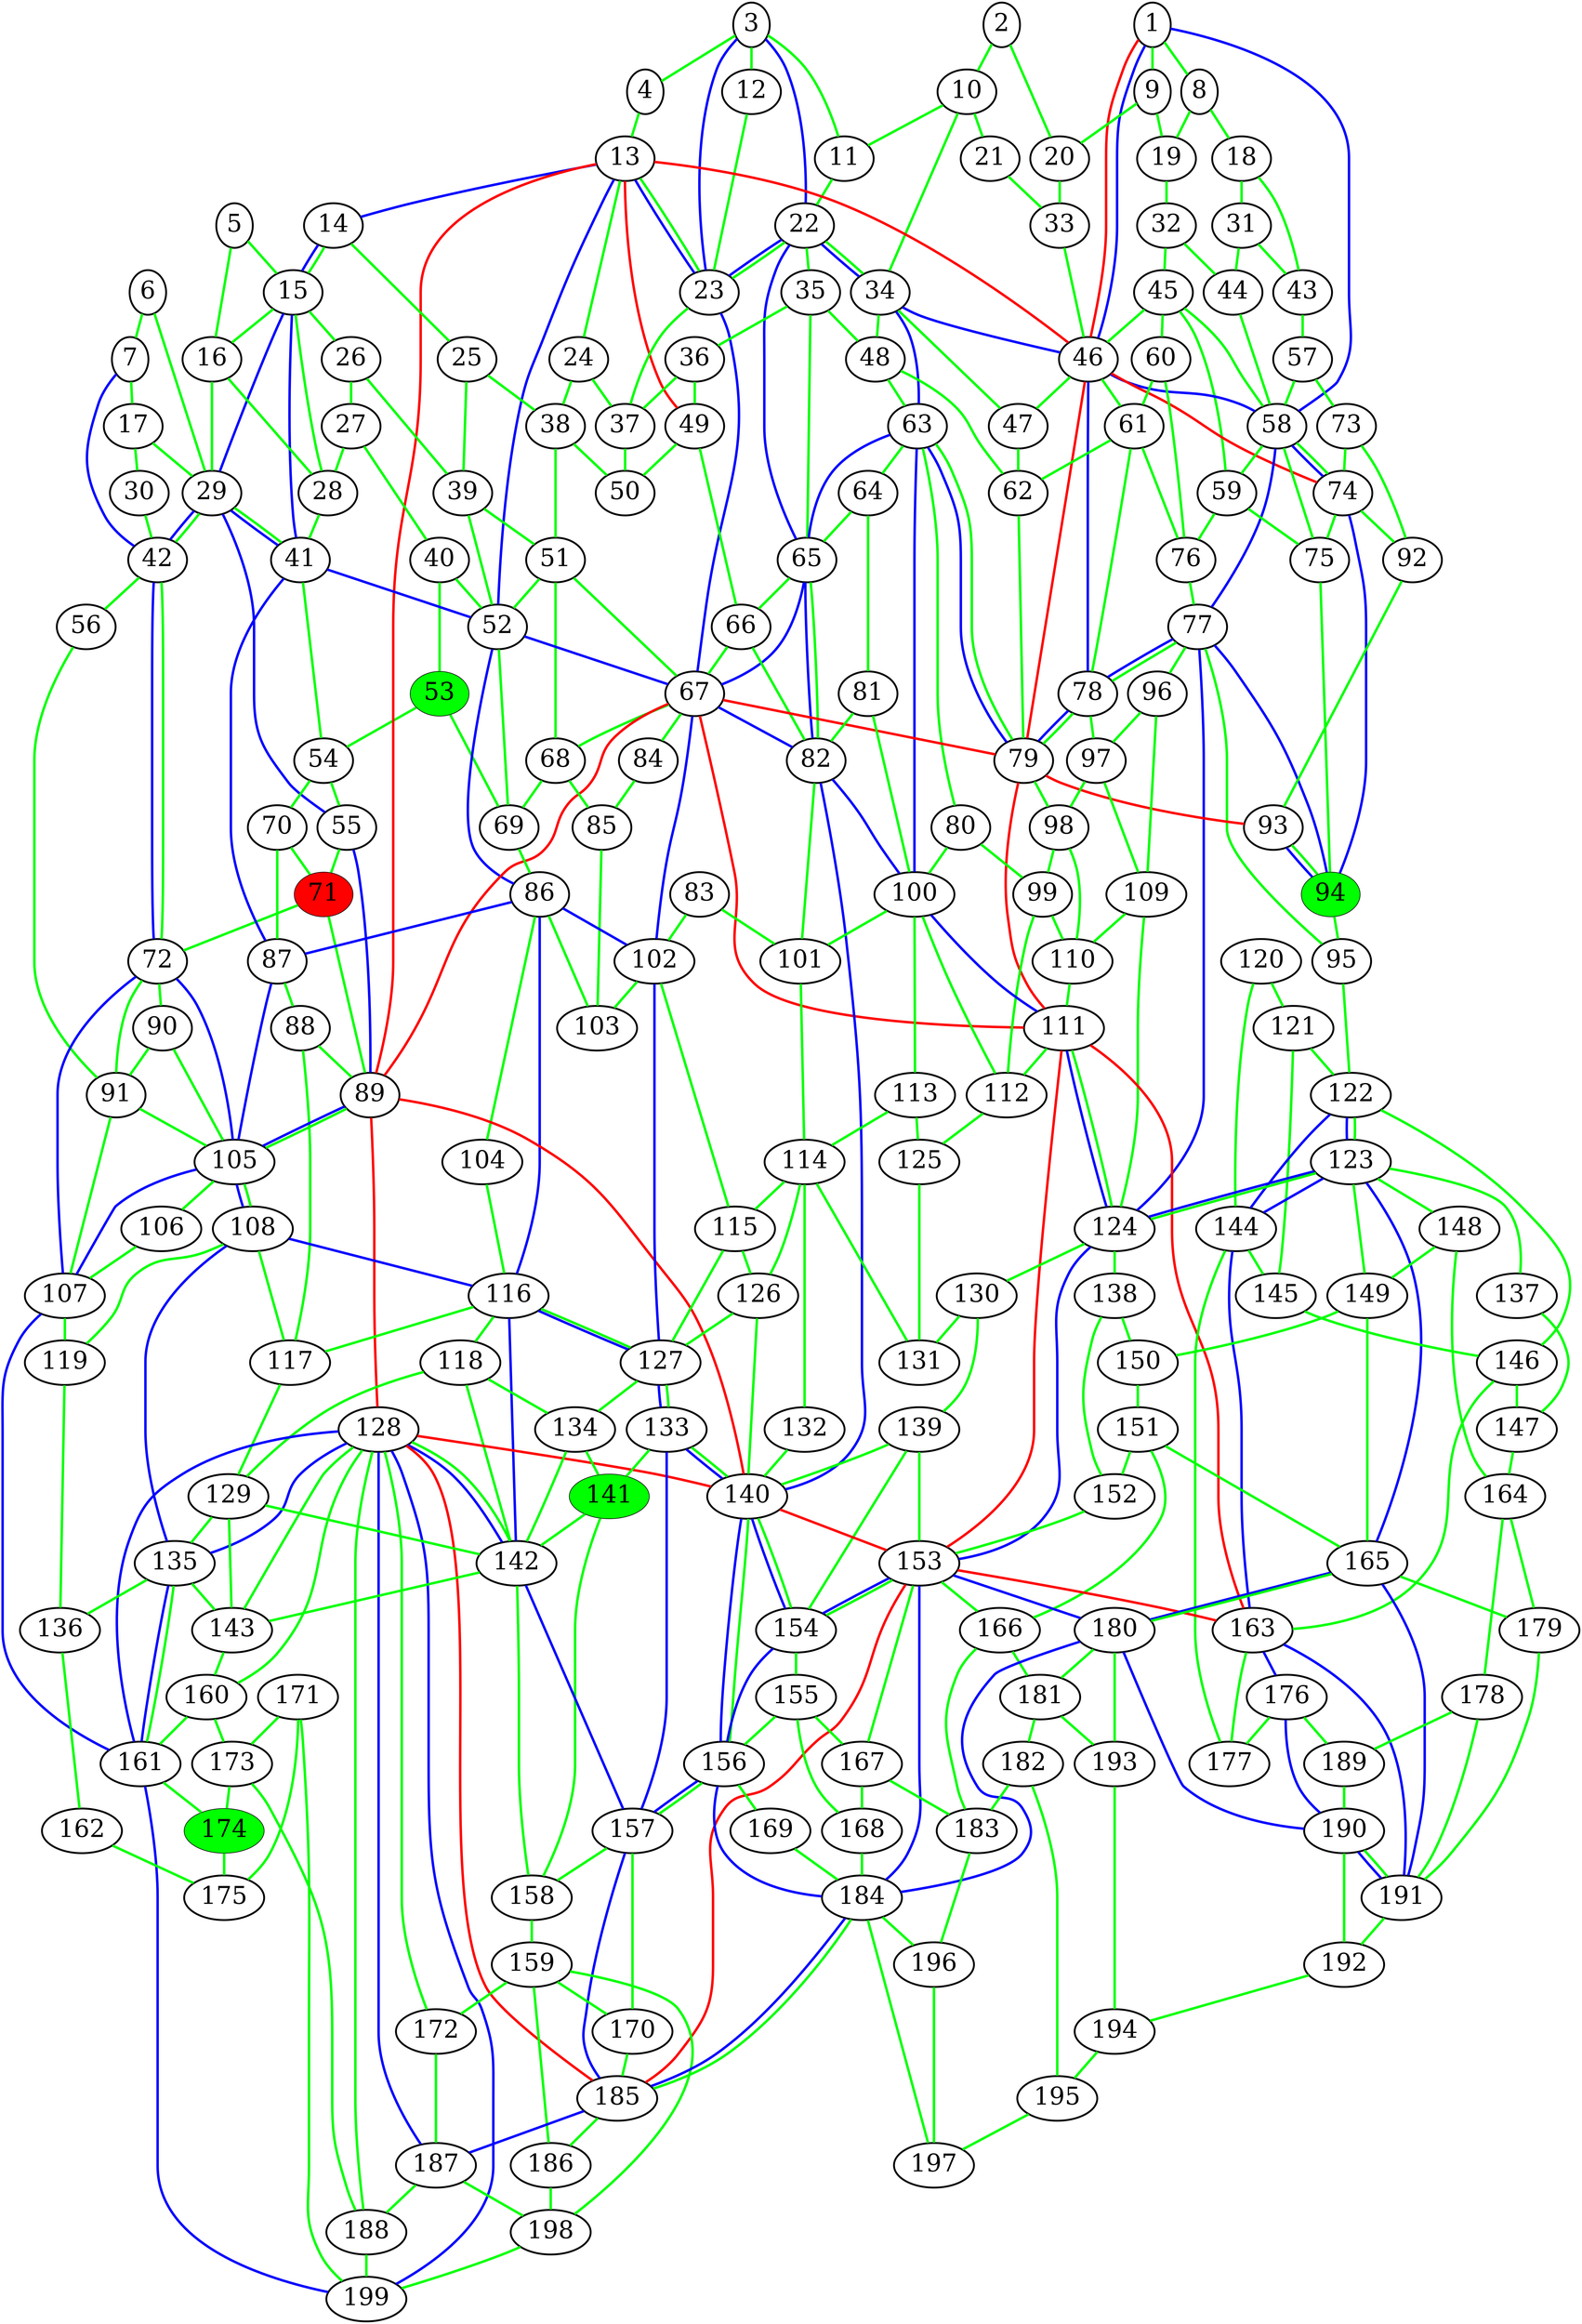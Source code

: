 graph london_graph {
71 [fillcolor=red, fontsize=40, pendwidth=3, style=filled];
53 [fillcolor=green, fontsize=40, pendwidth=3, style=filled];
141 [fillcolor=green, fontsize=40, pendwidth=3, style=filled];
94 [fillcolor=green, fontsize=40, pendwidth=3, style=filled];
174 [fillcolor=green, fontsize=40, pendwidth=3, style=filled];
1 [fontsize=40, penwidth=3];
2 [fontsize=40, penwidth=3];
3 [fontsize=40, penwidth=3];
4 [fontsize=40, penwidth=3];
5 [fontsize=40, penwidth=3];
6 [fontsize=40, penwidth=3];
7 [fontsize=40, penwidth=3];
8 [fontsize=40, penwidth=3];
9 [fontsize=40, penwidth=3];
10 [fontsize=40, penwidth=3];
11 [fontsize=40, penwidth=3];
12 [fontsize=40, penwidth=3];
13 [fontsize=40, penwidth=3];
14 [fontsize=40, penwidth=3];
15 [fontsize=40, penwidth=3];
16 [fontsize=40, penwidth=3];
17 [fontsize=40, penwidth=3];
18 [fontsize=40, penwidth=3];
19 [fontsize=40, penwidth=3];
20 [fontsize=40, penwidth=3];
21 [fontsize=40, penwidth=3];
22 [fontsize=40, penwidth=3];
23 [fontsize=40, penwidth=3];
24 [fontsize=40, penwidth=3];
25 [fontsize=40, penwidth=3];
26 [fontsize=40, penwidth=3];
27 [fontsize=40, penwidth=3];
28 [fontsize=40, penwidth=3];
29 [fontsize=40, penwidth=3];
30 [fontsize=40, penwidth=3];
31 [fontsize=40, penwidth=3];
32 [fontsize=40, penwidth=3];
33 [fontsize=40, penwidth=3];
34 [fontsize=40, penwidth=3];
35 [fontsize=40, penwidth=3];
36 [fontsize=40, penwidth=3];
37 [fontsize=40, penwidth=3];
38 [fontsize=40, penwidth=3];
39 [fontsize=40, penwidth=3];
40 [fontsize=40, penwidth=3];
41 [fontsize=40, penwidth=3];
42 [fontsize=40, penwidth=3];
43 [fontsize=40, penwidth=3];
44 [fontsize=40, penwidth=3];
45 [fontsize=40, penwidth=3];
46 [fontsize=40, penwidth=3];
47 [fontsize=40, penwidth=3];
48 [fontsize=40, penwidth=3];
49 [fontsize=40, penwidth=3];
50 [fontsize=40, penwidth=3];
51 [fontsize=40, penwidth=3];
52 [fontsize=40, penwidth=3];
54 [fontsize=40, penwidth=3];
55 [fontsize=40, penwidth=3];
56 [fontsize=40, penwidth=3];
57 [fontsize=40, penwidth=3];
58 [fontsize=40, penwidth=3];
59 [fontsize=40, penwidth=3];
60 [fontsize=40, penwidth=3];
61 [fontsize=40, penwidth=3];
62 [fontsize=40, penwidth=3];
63 [fontsize=40, penwidth=3];
64 [fontsize=40, penwidth=3];
65 [fontsize=40, penwidth=3];
66 [fontsize=40, penwidth=3];
67 [fontsize=40, penwidth=3];
68 [fontsize=40, penwidth=3];
69 [fontsize=40, penwidth=3];
70 [fontsize=40, penwidth=3];
72 [fontsize=40, penwidth=3];
73 [fontsize=40, penwidth=3];
74 [fontsize=40, penwidth=3];
75 [fontsize=40, penwidth=3];
76 [fontsize=40, penwidth=3];
77 [fontsize=40, penwidth=3];
78 [fontsize=40, penwidth=3];
79 [fontsize=40, penwidth=3];
80 [fontsize=40, penwidth=3];
81 [fontsize=40, penwidth=3];
82 [fontsize=40, penwidth=3];
83 [fontsize=40, penwidth=3];
84 [fontsize=40, penwidth=3];
85 [fontsize=40, penwidth=3];
86 [fontsize=40, penwidth=3];
87 [fontsize=40, penwidth=3];
88 [fontsize=40, penwidth=3];
89 [fontsize=40, penwidth=3];
90 [fontsize=40, penwidth=3];
91 [fontsize=40, penwidth=3];
92 [fontsize=40, penwidth=3];
93 [fontsize=40, penwidth=3];
95 [fontsize=40, penwidth=3];
96 [fontsize=40, penwidth=3];
97 [fontsize=40, penwidth=3];
98 [fontsize=40, penwidth=3];
99 [fontsize=40, penwidth=3];
100 [fontsize=40, penwidth=3];
101 [fontsize=40, penwidth=3];
102 [fontsize=40, penwidth=3];
103 [fontsize=40, penwidth=3];
104 [fontsize=40, penwidth=3];
105 [fontsize=40, penwidth=3];
106 [fontsize=40, penwidth=3];
107 [fontsize=40, penwidth=3];
108 [fontsize=40, penwidth=3];
109 [fontsize=40, penwidth=3];
110 [fontsize=40, penwidth=3];
111 [fontsize=40, penwidth=3];
112 [fontsize=40, penwidth=3];
113 [fontsize=40, penwidth=3];
114 [fontsize=40, penwidth=3];
115 [fontsize=40, penwidth=3];
116 [fontsize=40, penwidth=3];
117 [fontsize=40, penwidth=3];
118 [fontsize=40, penwidth=3];
119 [fontsize=40, penwidth=3];
120 [fontsize=40, penwidth=3];
121 [fontsize=40, penwidth=3];
122 [fontsize=40, penwidth=3];
123 [fontsize=40, penwidth=3];
124 [fontsize=40, penwidth=3];
125 [fontsize=40, penwidth=3];
126 [fontsize=40, penwidth=3];
127 [fontsize=40, penwidth=3];
128 [fontsize=40, penwidth=3];
129 [fontsize=40, penwidth=3];
130 [fontsize=40, penwidth=3];
131 [fontsize=40, penwidth=3];
132 [fontsize=40, penwidth=3];
133 [fontsize=40, penwidth=3];
134 [fontsize=40, penwidth=3];
135 [fontsize=40, penwidth=3];
136 [fontsize=40, penwidth=3];
137 [fontsize=40, penwidth=3];
138 [fontsize=40, penwidth=3];
139 [fontsize=40, penwidth=3];
140 [fontsize=40, penwidth=3];
142 [fontsize=40, penwidth=3];
143 [fontsize=40, penwidth=3];
144 [fontsize=40, penwidth=3];
145 [fontsize=40, penwidth=3];
146 [fontsize=40, penwidth=3];
147 [fontsize=40, penwidth=3];
148 [fontsize=40, penwidth=3];
149 [fontsize=40, penwidth=3];
150 [fontsize=40, penwidth=3];
151 [fontsize=40, penwidth=3];
152 [fontsize=40, penwidth=3];
153 [fontsize=40, penwidth=3];
154 [fontsize=40, penwidth=3];
155 [fontsize=40, penwidth=3];
156 [fontsize=40, penwidth=3];
157 [fontsize=40, penwidth=3];
158 [fontsize=40, penwidth=3];
159 [fontsize=40, penwidth=3];
160 [fontsize=40, penwidth=3];
161 [fontsize=40, penwidth=3];
162 [fontsize=40, penwidth=3];
163 [fontsize=40, penwidth=3];
164 [fontsize=40, penwidth=3];
165 [fontsize=40, penwidth=3];
166 [fontsize=40, penwidth=3];
167 [fontsize=40, penwidth=3];
168 [fontsize=40, penwidth=3];
169 [fontsize=40, penwidth=3];
170 [fontsize=40, penwidth=3];
171 [fontsize=40, penwidth=3];
172 [fontsize=40, penwidth=3];
173 [fontsize=40, penwidth=3];
175 [fontsize=40, penwidth=3];
176 [fontsize=40, penwidth=3];
177 [fontsize=40, penwidth=3];
178 [fontsize=40, penwidth=3];
179 [fontsize=40, penwidth=3];
180 [fontsize=40, penwidth=3];
181 [fontsize=40, penwidth=3];
182 [fontsize=40, penwidth=3];
183 [fontsize=40, penwidth=3];
184 [fontsize=40, penwidth=3];
185 [fontsize=40, penwidth=3];
186 [fontsize=40, penwidth=3];
187 [fontsize=40, penwidth=3];
188 [fontsize=40, penwidth=3];
189 [fontsize=40, penwidth=3];
190 [fontsize=40, penwidth=3];
191 [fontsize=40, penwidth=3];
192 [fontsize=40, penwidth=3];
193 [fontsize=40, penwidth=3];
194 [fontsize=40, penwidth=3];
195 [fontsize=40, penwidth=3];
196 [fontsize=40, penwidth=3];
197 [fontsize=40, penwidth=3];
198 [fontsize=40, penwidth=3];
199 [fontsize=40, penwidth=3];
1 -- 46  [color=red, penwidth=4];
13 -- 46  [color=red, penwidth=4];
13 -- 49  [color=red, penwidth=4];
13 -- 89  [color=red, penwidth=4];
46 -- 74  [color=red, penwidth=4];
46 -- 79  [color=red, penwidth=4];
67 -- 79  [color=red, penwidth=4];
67 -- 89  [color=red, penwidth=4];
67 -- 111  [color=red, penwidth=4];
79 -- 93  [color=red, penwidth=4];
79 -- 111  [color=red, penwidth=4];
89 -- 128  [color=red, penwidth=4];
89 -- 140  [color=red, penwidth=4];
111 -- 153  [color=red, penwidth=4];
111 -- 163  [color=red, penwidth=4];
128 -- 140  [color=red, penwidth=4];
128 -- 185  [color=red, penwidth=4];
140 -- 153  [color=red, penwidth=4];
153 -- 163  [color=red, penwidth=4];
153 -- 185  [color=red, penwidth=4];
1 -- 46  [color=blue, penwidth=4];
1 -- 58  [color=blue, penwidth=4];
3 -- 22  [color=blue, penwidth=4];
3 -- 23  [color=blue, penwidth=4];
7 -- 42  [color=blue, penwidth=4];
13 -- 14  [color=blue, penwidth=4];
13 -- 23  [color=blue, penwidth=4];
13 -- 52  [color=blue, penwidth=4];
14 -- 15  [color=blue, penwidth=4];
15 -- 29  [color=blue, penwidth=4];
15 -- 41  [color=blue, penwidth=4];
22 -- 23  [color=blue, penwidth=4];
22 -- 34  [color=blue, penwidth=4];
22 -- 65  [color=blue, penwidth=4];
23 -- 67  [color=blue, penwidth=4];
29 -- 41  [color=blue, penwidth=4];
29 -- 42  [color=blue, penwidth=4];
29 -- 55  [color=blue, penwidth=4];
34 -- 46  [color=blue, penwidth=4];
34 -- 63  [color=blue, penwidth=4];
41 -- 52  [color=blue, penwidth=4];
41 -- 87  [color=blue, penwidth=4];
42 -- 72  [color=blue, penwidth=4];
46 -- 58  [color=blue, penwidth=4];
46 -- 78  [color=blue, penwidth=4];
52 -- 67  [color=blue, penwidth=4];
52 -- 86  [color=blue, penwidth=4];
55 -- 89  [color=blue, penwidth=4];
58 -- 74  [color=blue, penwidth=4];
58 -- 77  [color=blue, penwidth=4];
63 -- 65  [color=blue, penwidth=4];
63 -- 79  [color=blue, penwidth=4];
63 -- 100  [color=blue, penwidth=4];
65 -- 67  [color=blue, penwidth=4];
65 -- 82  [color=blue, penwidth=4];
67 -- 82  [color=blue, penwidth=4];
67 -- 102  [color=blue, penwidth=4];
72 -- 105  [color=blue, penwidth=4];
72 -- 107  [color=blue, penwidth=4];
74 -- 94  [color=blue, penwidth=4];
77 -- 78  [color=blue, penwidth=4];
77 -- 94  [color=blue, penwidth=4];
77 -- 124  [color=blue, penwidth=4];
78 -- 79  [color=blue, penwidth=4];
82 -- 100  [color=blue, penwidth=4];
82 -- 140  [color=blue, penwidth=4];
86 -- 87  [color=blue, penwidth=4];
86 -- 102  [color=blue, penwidth=4];
86 -- 116  [color=blue, penwidth=4];
87 -- 105  [color=blue, penwidth=4];
89 -- 105  [color=blue, penwidth=4];
93 -- 94  [color=blue, penwidth=4];
100 -- 111  [color=blue, penwidth=4];
102 -- 127  [color=blue, penwidth=4];
105 -- 107  [color=blue, penwidth=4];
105 -- 108  [color=blue, penwidth=4];
107 -- 161  [color=blue, penwidth=4];
108 -- 116  [color=blue, penwidth=4];
108 -- 135  [color=blue, penwidth=4];
111 -- 124  [color=blue, penwidth=4];
116 -- 127  [color=blue, penwidth=4];
116 -- 142  [color=blue, penwidth=4];
122 -- 123  [color=blue, penwidth=4];
122 -- 144  [color=blue, penwidth=4];
123 -- 124  [color=blue, penwidth=4];
123 -- 144  [color=blue, penwidth=4];
123 -- 165  [color=blue, penwidth=4];
124 -- 153  [color=blue, penwidth=4];
127 -- 133  [color=blue, penwidth=4];
128 -- 135  [color=blue, penwidth=4];
128 -- 142  [color=blue, penwidth=4];
128 -- 161  [color=blue, penwidth=4];
128 -- 187  [color=blue, penwidth=4];
128 -- 199  [color=blue, penwidth=4];
133 -- 140  [color=blue, penwidth=4];
133 -- 157  [color=blue, penwidth=4];
135 -- 161  [color=blue, penwidth=4];
140 -- 154  [color=blue, penwidth=4];
140 -- 156  [color=blue, penwidth=4];
142 -- 157  [color=blue, penwidth=4];
144 -- 163  [color=blue, penwidth=4];
153 -- 154  [color=blue, penwidth=4];
153 -- 180  [color=blue, penwidth=4];
153 -- 184  [color=blue, penwidth=4];
154 -- 156  [color=blue, penwidth=4];
156 -- 157  [color=blue, penwidth=4];
156 -- 184  [color=blue, penwidth=4];
157 -- 185  [color=blue, penwidth=4];
161 -- 199  [color=blue, penwidth=4];
163 -- 176  [color=blue, penwidth=4];
163 -- 191  [color=blue, penwidth=4];
165 -- 180  [color=blue, penwidth=4];
165 -- 191  [color=blue, penwidth=4];
176 -- 190  [color=blue, penwidth=4];
180 -- 184  [color=blue, penwidth=4];
180 -- 190  [color=blue, penwidth=4];
184 -- 185  [color=blue, penwidth=4];
185 -- 187  [color=blue, penwidth=4];
190 -- 191  [color=blue, penwidth=4];
1 -- 8  [color=green, penwidth=4];
1 -- 9  [color=green, penwidth=4];
2 -- 10  [color=green, penwidth=4];
2 -- 20  [color=green, penwidth=4];
3 -- 4  [color=green, penwidth=4];
3 -- 11  [color=green, penwidth=4];
3 -- 12  [color=green, penwidth=4];
4 -- 13  [color=green, penwidth=4];
5 -- 15  [color=green, penwidth=4];
5 -- 16  [color=green, penwidth=4];
6 -- 7  [color=green, penwidth=4];
6 -- 29  [color=green, penwidth=4];
7 -- 17  [color=green, penwidth=4];
8 -- 18  [color=green, penwidth=4];
8 -- 19  [color=green, penwidth=4];
9 -- 19  [color=green, penwidth=4];
9 -- 20  [color=green, penwidth=4];
10 -- 11  [color=green, penwidth=4];
10 -- 21  [color=green, penwidth=4];
10 -- 34  [color=green, penwidth=4];
11 -- 22  [color=green, penwidth=4];
12 -- 23  [color=green, penwidth=4];
13 -- 23  [color=green, penwidth=4];
13 -- 24  [color=green, penwidth=4];
14 -- 15  [color=green, penwidth=4];
14 -- 25  [color=green, penwidth=4];
15 -- 16  [color=green, penwidth=4];
15 -- 26  [color=green, penwidth=4];
15 -- 28  [color=green, penwidth=4];
16 -- 28  [color=green, penwidth=4];
16 -- 29  [color=green, penwidth=4];
17 -- 29  [color=green, penwidth=4];
17 -- 30  [color=green, penwidth=4];
18 -- 31  [color=green, penwidth=4];
18 -- 43  [color=green, penwidth=4];
19 -- 32  [color=green, penwidth=4];
20 -- 33  [color=green, penwidth=4];
21 -- 33  [color=green, penwidth=4];
22 -- 23  [color=green, penwidth=4];
22 -- 34  [color=green, penwidth=4];
22 -- 35  [color=green, penwidth=4];
23 -- 37  [color=green, penwidth=4];
24 -- 37  [color=green, penwidth=4];
24 -- 38  [color=green, penwidth=4];
25 -- 38  [color=green, penwidth=4];
25 -- 39  [color=green, penwidth=4];
26 -- 27  [color=green, penwidth=4];
26 -- 39  [color=green, penwidth=4];
27 -- 28  [color=green, penwidth=4];
27 -- 40  [color=green, penwidth=4];
28 -- 41  [color=green, penwidth=4];
29 -- 41  [color=green, penwidth=4];
29 -- 42  [color=green, penwidth=4];
30 -- 42  [color=green, penwidth=4];
31 -- 43  [color=green, penwidth=4];
31 -- 44  [color=green, penwidth=4];
32 -- 44  [color=green, penwidth=4];
32 -- 45  [color=green, penwidth=4];
33 -- 46  [color=green, penwidth=4];
34 -- 47  [color=green, penwidth=4];
34 -- 48  [color=green, penwidth=4];
35 -- 36  [color=green, penwidth=4];
35 -- 48  [color=green, penwidth=4];
35 -- 65  [color=green, penwidth=4];
36 -- 37  [color=green, penwidth=4];
36 -- 49  [color=green, penwidth=4];
37 -- 50  [color=green, penwidth=4];
38 -- 50  [color=green, penwidth=4];
38 -- 51  [color=green, penwidth=4];
39 -- 51  [color=green, penwidth=4];
39 -- 52  [color=green, penwidth=4];
40 -- 52  [color=green, penwidth=4];
40 -- 53  [color=green, penwidth=4];
41 -- 54  [color=green, penwidth=4];
42 -- 56  [color=green, penwidth=4];
42 -- 72  [color=green, penwidth=4];
43 -- 57  [color=green, penwidth=4];
44 -- 58  [color=green, penwidth=4];
45 -- 46  [color=green, penwidth=4];
45 -- 58  [color=green, penwidth=4];
45 -- 59  [color=green, penwidth=4];
45 -- 60  [color=green, penwidth=4];
46 -- 47  [color=green, penwidth=4];
46 -- 61  [color=green, penwidth=4];
47 -- 62  [color=green, penwidth=4];
48 -- 62  [color=green, penwidth=4];
48 -- 63  [color=green, penwidth=4];
49 -- 50  [color=green, penwidth=4];
49 -- 66  [color=green, penwidth=4];
51 -- 52  [color=green, penwidth=4];
51 -- 67  [color=green, penwidth=4];
51 -- 68  [color=green, penwidth=4];
52 -- 69  [color=green, penwidth=4];
53 -- 54  [color=green, penwidth=4];
53 -- 69  [color=green, penwidth=4];
54 -- 55  [color=green, penwidth=4];
54 -- 70  [color=green, penwidth=4];
55 -- 71  [color=green, penwidth=4];
56 -- 91  [color=green, penwidth=4];
57 -- 58  [color=green, penwidth=4];
57 -- 73  [color=green, penwidth=4];
58 -- 59  [color=green, penwidth=4];
58 -- 74  [color=green, penwidth=4];
58 -- 75  [color=green, penwidth=4];
59 -- 75  [color=green, penwidth=4];
59 -- 76  [color=green, penwidth=4];
60 -- 61  [color=green, penwidth=4];
60 -- 76  [color=green, penwidth=4];
61 -- 62  [color=green, penwidth=4];
61 -- 76  [color=green, penwidth=4];
61 -- 78  [color=green, penwidth=4];
62 -- 79  [color=green, penwidth=4];
63 -- 64  [color=green, penwidth=4];
63 -- 79  [color=green, penwidth=4];
63 -- 80  [color=green, penwidth=4];
64 -- 65  [color=green, penwidth=4];
64 -- 81  [color=green, penwidth=4];
65 -- 66  [color=green, penwidth=4];
65 -- 82  [color=green, penwidth=4];
66 -- 67  [color=green, penwidth=4];
66 -- 82  [color=green, penwidth=4];
67 -- 68  [color=green, penwidth=4];
67 -- 84  [color=green, penwidth=4];
68 -- 69  [color=green, penwidth=4];
68 -- 85  [color=green, penwidth=4];
69 -- 86  [color=green, penwidth=4];
70 -- 71  [color=green, penwidth=4];
70 -- 87  [color=green, penwidth=4];
71 -- 72  [color=green, penwidth=4];
71 -- 89  [color=green, penwidth=4];
72 -- 90  [color=green, penwidth=4];
72 -- 91  [color=green, penwidth=4];
73 -- 74  [color=green, penwidth=4];
73 -- 92  [color=green, penwidth=4];
74 -- 75  [color=green, penwidth=4];
74 -- 92  [color=green, penwidth=4];
75 -- 94  [color=green, penwidth=4];
76 -- 77  [color=green, penwidth=4];
77 -- 78  [color=green, penwidth=4];
77 -- 95  [color=green, penwidth=4];
77 -- 96  [color=green, penwidth=4];
78 -- 79  [color=green, penwidth=4];
78 -- 97  [color=green, penwidth=4];
79 -- 98  [color=green, penwidth=4];
80 -- 99  [color=green, penwidth=4];
80 -- 100  [color=green, penwidth=4];
81 -- 82  [color=green, penwidth=4];
81 -- 100  [color=green, penwidth=4];
82 -- 101  [color=green, penwidth=4];
83 -- 101  [color=green, penwidth=4];
83 -- 102  [color=green, penwidth=4];
84 -- 85  [color=green, penwidth=4];
85 -- 103  [color=green, penwidth=4];
86 -- 103  [color=green, penwidth=4];
86 -- 104  [color=green, penwidth=4];
87 -- 88  [color=green, penwidth=4];
88 -- 89  [color=green, penwidth=4];
88 -- 117  [color=green, penwidth=4];
89 -- 105  [color=green, penwidth=4];
90 -- 91  [color=green, penwidth=4];
90 -- 105  [color=green, penwidth=4];
91 -- 105  [color=green, penwidth=4];
91 -- 107  [color=green, penwidth=4];
92 -- 93  [color=green, penwidth=4];
93 -- 94  [color=green, penwidth=4];
94 -- 95  [color=green, penwidth=4];
95 -- 122  [color=green, penwidth=4];
96 -- 97  [color=green, penwidth=4];
96 -- 109  [color=green, penwidth=4];
97 -- 98  [color=green, penwidth=4];
97 -- 109  [color=green, penwidth=4];
98 -- 99  [color=green, penwidth=4];
98 -- 110  [color=green, penwidth=4];
99 -- 110  [color=green, penwidth=4];
99 -- 112  [color=green, penwidth=4];
100 -- 101  [color=green, penwidth=4];
100 -- 112  [color=green, penwidth=4];
100 -- 113  [color=green, penwidth=4];
101 -- 114  [color=green, penwidth=4];
102 -- 103  [color=green, penwidth=4];
102 -- 115  [color=green, penwidth=4];
104 -- 116  [color=green, penwidth=4];
105 -- 106  [color=green, penwidth=4];
105 -- 108  [color=green, penwidth=4];
106 -- 107  [color=green, penwidth=4];
107 -- 119  [color=green, penwidth=4];
108 -- 117  [color=green, penwidth=4];
108 -- 119  [color=green, penwidth=4];
109 -- 110  [color=green, penwidth=4];
109 -- 124  [color=green, penwidth=4];
110 -- 111  [color=green, penwidth=4];
111 -- 112  [color=green, penwidth=4];
111 -- 124  [color=green, penwidth=4];
112 -- 125  [color=green, penwidth=4];
113 -- 114  [color=green, penwidth=4];
113 -- 125  [color=green, penwidth=4];
114 -- 115  [color=green, penwidth=4];
114 -- 126  [color=green, penwidth=4];
114 -- 131  [color=green, penwidth=4];
114 -- 132  [color=green, penwidth=4];
115 -- 126  [color=green, penwidth=4];
115 -- 127  [color=green, penwidth=4];
116 -- 117  [color=green, penwidth=4];
116 -- 118  [color=green, penwidth=4];
116 -- 127  [color=green, penwidth=4];
117 -- 129  [color=green, penwidth=4];
118 -- 129  [color=green, penwidth=4];
118 -- 134  [color=green, penwidth=4];
118 -- 142  [color=green, penwidth=4];
119 -- 136  [color=green, penwidth=4];
120 -- 121  [color=green, penwidth=4];
120 -- 144  [color=green, penwidth=4];
121 -- 122  [color=green, penwidth=4];
121 -- 145  [color=green, penwidth=4];
122 -- 123  [color=green, penwidth=4];
122 -- 146  [color=green, penwidth=4];
123 -- 124  [color=green, penwidth=4];
123 -- 137  [color=green, penwidth=4];
123 -- 148  [color=green, penwidth=4];
123 -- 149  [color=green, penwidth=4];
124 -- 130  [color=green, penwidth=4];
124 -- 138  [color=green, penwidth=4];
125 -- 131  [color=green, penwidth=4];
126 -- 127  [color=green, penwidth=4];
126 -- 140  [color=green, penwidth=4];
127 -- 133  [color=green, penwidth=4];
127 -- 134  [color=green, penwidth=4];
128 -- 142  [color=green, penwidth=4];
128 -- 143  [color=green, penwidth=4];
128 -- 160  [color=green, penwidth=4];
128 -- 172  [color=green, penwidth=4];
128 -- 188  [color=green, penwidth=4];
129 -- 135  [color=green, penwidth=4];
129 -- 142  [color=green, penwidth=4];
129 -- 143  [color=green, penwidth=4];
130 -- 131  [color=green, penwidth=4];
130 -- 139  [color=green, penwidth=4];
132 -- 140  [color=green, penwidth=4];
133 -- 140  [color=green, penwidth=4];
133 -- 141  [color=green, penwidth=4];
134 -- 141  [color=green, penwidth=4];
134 -- 142  [color=green, penwidth=4];
135 -- 136  [color=green, penwidth=4];
135 -- 143  [color=green, penwidth=4];
135 -- 161  [color=green, penwidth=4];
136 -- 162  [color=green, penwidth=4];
137 -- 147  [color=green, penwidth=4];
138 -- 150  [color=green, penwidth=4];
138 -- 152  [color=green, penwidth=4];
139 -- 140  [color=green, penwidth=4];
139 -- 153  [color=green, penwidth=4];
139 -- 154  [color=green, penwidth=4];
140 -- 154  [color=green, penwidth=4];
140 -- 156  [color=green, penwidth=4];
141 -- 142  [color=green, penwidth=4];
141 -- 158  [color=green, penwidth=4];
142 -- 143  [color=green, penwidth=4];
142 -- 158  [color=green, penwidth=4];
143 -- 160  [color=green, penwidth=4];
144 -- 145  [color=green, penwidth=4];
144 -- 177  [color=green, penwidth=4];
145 -- 146  [color=green, penwidth=4];
146 -- 147  [color=green, penwidth=4];
146 -- 163  [color=green, penwidth=4];
147 -- 164  [color=green, penwidth=4];
148 -- 149  [color=green, penwidth=4];
148 -- 164  [color=green, penwidth=4];
149 -- 150  [color=green, penwidth=4];
149 -- 165  [color=green, penwidth=4];
150 -- 151  [color=green, penwidth=4];
151 -- 152  [color=green, penwidth=4];
151 -- 165  [color=green, penwidth=4];
151 -- 166  [color=green, penwidth=4];
152 -- 153  [color=green, penwidth=4];
153 -- 154  [color=green, penwidth=4];
153 -- 166  [color=green, penwidth=4];
153 -- 167  [color=green, penwidth=4];
154 -- 155  [color=green, penwidth=4];
155 -- 156  [color=green, penwidth=4];
155 -- 167  [color=green, penwidth=4];
155 -- 168  [color=green, penwidth=4];
156 -- 157  [color=green, penwidth=4];
156 -- 169  [color=green, penwidth=4];
157 -- 158  [color=green, penwidth=4];
157 -- 170  [color=green, penwidth=4];
158 -- 159  [color=green, penwidth=4];
159 -- 170  [color=green, penwidth=4];
159 -- 172  [color=green, penwidth=4];
159 -- 186  [color=green, penwidth=4];
159 -- 198  [color=green, penwidth=4];
160 -- 161  [color=green, penwidth=4];
160 -- 173  [color=green, penwidth=4];
161 -- 174  [color=green, penwidth=4];
162 -- 175  [color=green, penwidth=4];
163 -- 177  [color=green, penwidth=4];
164 -- 178  [color=green, penwidth=4];
164 -- 179  [color=green, penwidth=4];
165 -- 179  [color=green, penwidth=4];
165 -- 180  [color=green, penwidth=4];
166 -- 181  [color=green, penwidth=4];
166 -- 183  [color=green, penwidth=4];
167 -- 168  [color=green, penwidth=4];
167 -- 183  [color=green, penwidth=4];
168 -- 184  [color=green, penwidth=4];
169 -- 184  [color=green, penwidth=4];
170 -- 185  [color=green, penwidth=4];
171 -- 173  [color=green, penwidth=4];
171 -- 175  [color=green, penwidth=4];
171 -- 199  [color=green, penwidth=4];
172 -- 187  [color=green, penwidth=4];
173 -- 174  [color=green, penwidth=4];
173 -- 188  [color=green, penwidth=4];
174 -- 175  [color=green, penwidth=4];
176 -- 177  [color=green, penwidth=4];
176 -- 189  [color=green, penwidth=4];
178 -- 189  [color=green, penwidth=4];
178 -- 191  [color=green, penwidth=4];
179 -- 191  [color=green, penwidth=4];
180 -- 181  [color=green, penwidth=4];
180 -- 193  [color=green, penwidth=4];
181 -- 182  [color=green, penwidth=4];
181 -- 193  [color=green, penwidth=4];
182 -- 183  [color=green, penwidth=4];
182 -- 195  [color=green, penwidth=4];
183 -- 196  [color=green, penwidth=4];
184 -- 185  [color=green, penwidth=4];
184 -- 196  [color=green, penwidth=4];
184 -- 197  [color=green, penwidth=4];
185 -- 186  [color=green, penwidth=4];
186 -- 198  [color=green, penwidth=4];
187 -- 188  [color=green, penwidth=4];
187 -- 198  [color=green, penwidth=4];
188 -- 199  [color=green, penwidth=4];
189 -- 190  [color=green, penwidth=4];
190 -- 191  [color=green, penwidth=4];
190 -- 192  [color=green, penwidth=4];
191 -- 192  [color=green, penwidth=4];
192 -- 194  [color=green, penwidth=4];
193 -- 194  [color=green, penwidth=4];
194 -- 195  [color=green, penwidth=4];
195 -- 197  [color=green, penwidth=4];
196 -- 197  [color=green, penwidth=4];
198 -- 199  [color=green, penwidth=4];
}
